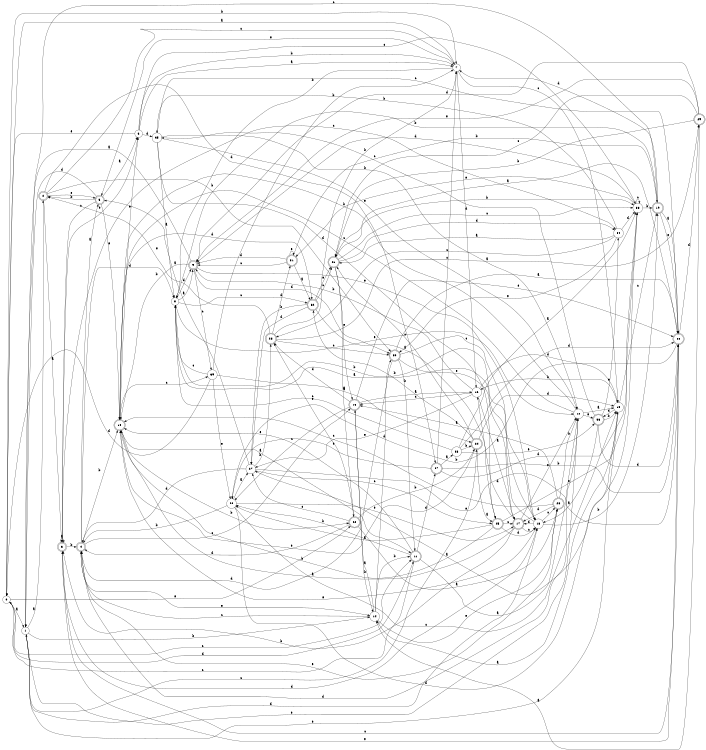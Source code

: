 digraph n32_10 {
__start0 [label="" shape="none"];

rankdir=LR;
size="8,5";

s0 [style="filled", color="black", fillcolor="white" shape="circle", label="0"];
s1 [style="filled", color="black", fillcolor="white" shape="circle", label="1"];
s2 [style="rounded,filled", color="black", fillcolor="white" shape="doublecircle", label="2"];
s3 [style="rounded,filled", color="black", fillcolor="white" shape="doublecircle", label="3"];
s4 [style="rounded,filled", color="black", fillcolor="white" shape="doublecircle", label="4"];
s5 [style="rounded,filled", color="black", fillcolor="white" shape="doublecircle", label="5"];
s6 [style="filled", color="black", fillcolor="white" shape="circle", label="6"];
s7 [style="filled", color="black", fillcolor="white" shape="circle", label="7"];
s8 [style="filled", color="black", fillcolor="white" shape="circle", label="8"];
s9 [style="rounded,filled", color="black", fillcolor="white" shape="doublecircle", label="9"];
s10 [style="rounded,filled", color="black", fillcolor="white" shape="doublecircle", label="10"];
s11 [style="rounded,filled", color="black", fillcolor="white" shape="doublecircle", label="11"];
s12 [style="filled", color="black", fillcolor="white" shape="circle", label="12"];
s13 [style="filled", color="black", fillcolor="white" shape="circle", label="13"];
s14 [style="filled", color="black", fillcolor="white" shape="circle", label="14"];
s15 [style="rounded,filled", color="black", fillcolor="white" shape="doublecircle", label="15"];
s16 [style="filled", color="black", fillcolor="white" shape="circle", label="16"];
s17 [style="rounded,filled", color="black", fillcolor="white" shape="doublecircle", label="17"];
s18 [style="filled", color="black", fillcolor="white" shape="circle", label="18"];
s19 [style="rounded,filled", color="black", fillcolor="white" shape="doublecircle", label="19"];
s20 [style="rounded,filled", color="black", fillcolor="white" shape="doublecircle", label="20"];
s21 [style="rounded,filled", color="black", fillcolor="white" shape="doublecircle", label="21"];
s22 [style="rounded,filled", color="black", fillcolor="white" shape="doublecircle", label="22"];
s23 [style="rounded,filled", color="black", fillcolor="white" shape="doublecircle", label="23"];
s24 [style="rounded,filled", color="black", fillcolor="white" shape="doublecircle", label="24"];
s25 [style="rounded,filled", color="black", fillcolor="white" shape="doublecircle", label="25"];
s26 [style="filled", color="black", fillcolor="white" shape="circle", label="26"];
s27 [style="filled", color="black", fillcolor="white" shape="circle", label="27"];
s28 [style="rounded,filled", color="black", fillcolor="white" shape="doublecircle", label="28"];
s29 [style="rounded,filled", color="black", fillcolor="white" shape="doublecircle", label="29"];
s30 [style="rounded,filled", color="black", fillcolor="white" shape="doublecircle", label="30"];
s31 [style="rounded,filled", color="black", fillcolor="white" shape="doublecircle", label="31"];
s32 [style="rounded,filled", color="black", fillcolor="white" shape="doublecircle", label="32"];
s33 [style="filled", color="black", fillcolor="white" shape="circle", label="33"];
s34 [style="filled", color="black", fillcolor="white" shape="circle", label="34"];
s35 [style="filled", color="black", fillcolor="white" shape="circle", label="35"];
s36 [style="rounded,filled", color="black", fillcolor="white" shape="doublecircle", label="36"];
s37 [style="rounded,filled", color="black", fillcolor="white" shape="doublecircle", label="37"];
s38 [style="filled", color="black", fillcolor="white" shape="circle", label="38"];
s39 [style="filled", color="black", fillcolor="white" shape="circle", label="39"];
s0 -> s1 [label="a"];
s0 -> s7 [label="b"];
s0 -> s11 [label="c"];
s0 -> s11 [label="d"];
s0 -> s22 [label="e"];
s1 -> s2 [label="a"];
s1 -> s14 [label="b"];
s1 -> s24 [label="c"];
s1 -> s18 [label="d"];
s1 -> s12 [label="e"];
s2 -> s3 [label="a"];
s2 -> s30 [label="b"];
s2 -> s7 [label="c"];
s2 -> s37 [label="d"];
s2 -> s5 [label="e"];
s3 -> s3 [label="a"];
s3 -> s4 [label="b"];
s3 -> s34 [label="c"];
s3 -> s18 [label="d"];
s3 -> s6 [label="e"];
s4 -> s5 [label="a"];
s4 -> s10 [label="b"];
s4 -> s15 [label="c"];
s4 -> s8 [label="d"];
s4 -> s14 [label="e"];
s5 -> s6 [label="a"];
s5 -> s2 [label="b"];
s5 -> s3 [label="c"];
s5 -> s1 [label="d"];
s5 -> s10 [label="e"];
s6 -> s7 [label="a"];
s6 -> s7 [label="b"];
s6 -> s33 [label="c"];
s6 -> s35 [label="d"];
s6 -> s0 [label="e"];
s7 -> s0 [label="a"];
s7 -> s8 [label="b"];
s7 -> s13 [label="c"];
s7 -> s16 [label="d"];
s7 -> s5 [label="e"];
s8 -> s9 [label="a"];
s8 -> s18 [label="b"];
s8 -> s32 [label="c"];
s8 -> s9 [label="d"];
s8 -> s12 [label="e"];
s9 -> s1 [label="a"];
s9 -> s10 [label="b"];
s9 -> s39 [label="c"];
s9 -> s30 [label="d"];
s9 -> s18 [label="e"];
s10 -> s11 [label="a"];
s10 -> s22 [label="b"];
s10 -> s39 [label="c"];
s10 -> s32 [label="d"];
s10 -> s6 [label="e"];
s11 -> s12 [label="a"];
s11 -> s26 [label="b"];
s11 -> s0 [label="c"];
s11 -> s37 [label="d"];
s11 -> s10 [label="e"];
s12 -> s13 [label="a"];
s12 -> s10 [label="b"];
s12 -> s10 [label="c"];
s12 -> s4 [label="d"];
s12 -> s36 [label="e"];
s13 -> s14 [label="a"];
s13 -> s16 [label="b"];
s13 -> s19 [label="c"];
s13 -> s36 [label="d"];
s13 -> s1 [label="e"];
s14 -> s15 [label="a"];
s14 -> s11 [label="b"];
s14 -> s4 [label="c"];
s14 -> s30 [label="d"];
s14 -> s23 [label="e"];
s15 -> s16 [label="a"];
s15 -> s14 [label="b"];
s15 -> s26 [label="c"];
s15 -> s28 [label="d"];
s15 -> s20 [label="e"];
s16 -> s17 [label="a"];
s16 -> s9 [label="b"];
s16 -> s15 [label="c"];
s16 -> s13 [label="d"];
s16 -> s27 [label="e"];
s17 -> s10 [label="a"];
s17 -> s3 [label="b"];
s17 -> s18 [label="c"];
s17 -> s16 [label="d"];
s17 -> s12 [label="e"];
s18 -> s8 [label="a"];
s18 -> s19 [label="b"];
s18 -> s23 [label="c"];
s18 -> s17 [label="d"];
s18 -> s10 [label="e"];
s19 -> s20 [label="a"];
s19 -> s8 [label="b"];
s19 -> s1 [label="c"];
s19 -> s7 [label="d"];
s19 -> s20 [label="e"];
s20 -> s21 [label="a"];
s20 -> s26 [label="b"];
s20 -> s3 [label="c"];
s20 -> s29 [label="d"];
s20 -> s3 [label="e"];
s21 -> s22 [label="a"];
s21 -> s33 [label="b"];
s21 -> s33 [label="c"];
s21 -> s34 [label="d"];
s21 -> s15 [label="e"];
s22 -> s23 [label="a"];
s22 -> s24 [label="b"];
s22 -> s27 [label="c"];
s22 -> s4 [label="d"];
s22 -> s28 [label="e"];
s23 -> s15 [label="a"];
s23 -> s12 [label="b"];
s23 -> s10 [label="c"];
s23 -> s17 [label="d"];
s23 -> s4 [label="e"];
s24 -> s25 [label="a"];
s24 -> s32 [label="b"];
s24 -> s21 [label="c"];
s24 -> s13 [label="d"];
s24 -> s10 [label="e"];
s25 -> s26 [label="a"];
s25 -> s10 [label="b"];
s25 -> s17 [label="c"];
s25 -> s18 [label="d"];
s25 -> s33 [label="e"];
s26 -> s27 [label="a"];
s26 -> s4 [label="b"];
s26 -> s13 [label="c"];
s26 -> s13 [label="d"];
s26 -> s17 [label="e"];
s27 -> s5 [label="a"];
s27 -> s28 [label="b"];
s27 -> s25 [label="c"];
s27 -> s4 [label="d"];
s27 -> s20 [label="e"];
s28 -> s29 [label="a"];
s28 -> s7 [label="b"];
s28 -> s30 [label="c"];
s28 -> s31 [label="d"];
s28 -> s2 [label="e"];
s29 -> s14 [label="a"];
s29 -> s21 [label="b"];
s29 -> s21 [label="c"];
s29 -> s9 [label="d"];
s29 -> s9 [label="e"];
s30 -> s20 [label="a"];
s30 -> s11 [label="b"];
s30 -> s18 [label="c"];
s30 -> s4 [label="d"];
s30 -> s17 [label="e"];
s31 -> s32 [label="a"];
s31 -> s19 [label="b"];
s31 -> s9 [label="c"];
s31 -> s9 [label="d"];
s31 -> s31 [label="e"];
s32 -> s25 [label="a"];
s32 -> s27 [label="b"];
s32 -> s21 [label="c"];
s32 -> s27 [label="d"];
s32 -> s21 [label="e"];
s33 -> s27 [label="a"];
s33 -> s19 [label="b"];
s33 -> s33 [label="c"];
s33 -> s9 [label="d"];
s33 -> s31 [label="e"];
s34 -> s21 [label="a"];
s34 -> s35 [label="b"];
s34 -> s28 [label="c"];
s34 -> s33 [label="d"];
s34 -> s30 [label="e"];
s35 -> s8 [label="a"];
s35 -> s12 [label="b"];
s35 -> s20 [label="c"];
s35 -> s25 [label="d"];
s35 -> s12 [label="e"];
s36 -> s18 [label="a"];
s36 -> s13 [label="b"];
s36 -> s35 [label="c"];
s36 -> s20 [label="d"];
s36 -> s34 [label="e"];
s37 -> s38 [label="a"];
s37 -> s20 [label="b"];
s37 -> s7 [label="c"];
s37 -> s33 [label="d"];
s37 -> s26 [label="e"];
s38 -> s33 [label="a"];
s38 -> s24 [label="b"];
s38 -> s8 [label="c"];
s38 -> s20 [label="d"];
s38 -> s36 [label="e"];
s39 -> s24 [label="a"];
s39 -> s7 [label="b"];
s39 -> s8 [label="c"];
s39 -> s0 [label="d"];
s39 -> s26 [label="e"];

}